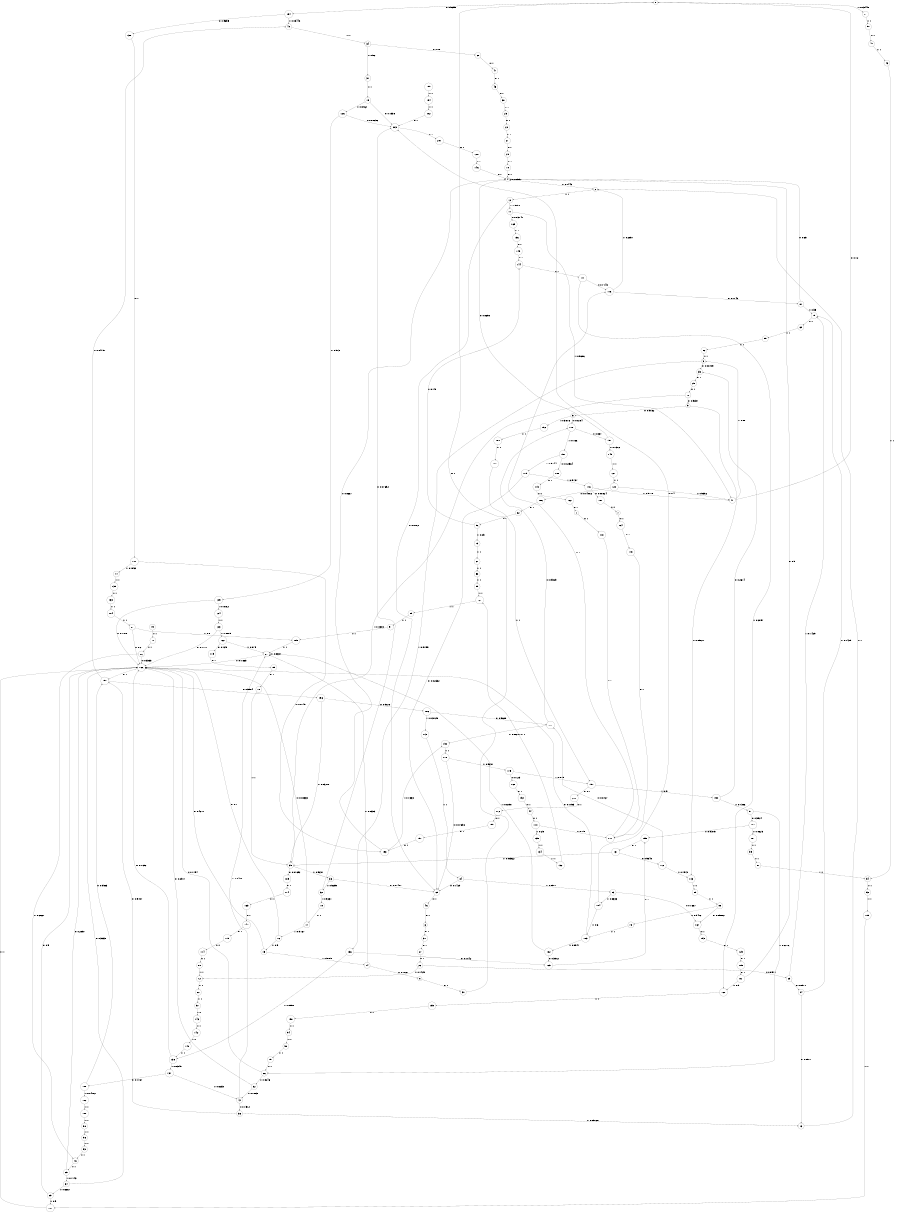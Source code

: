 digraph "ch2_random_short_L16" {
size = "6,8.5";
ratio = "fill";
node [shape = circle];
node [fontsize = 24];
edge [fontsize = 24];
0 -> 154 [label = "0: 0.9655   "];
0 -> 71 [label = "1: 0.03448  "];
1 -> 118 [label = "0: 1        "];
2 -> 12 [label = "1: 1        "];
3 -> 35 [label = "0: 0.08409  "];
3 -> 136 [label = "1: 0.9159   "];
4 -> 4 [label = "0: 0.8557   "];
4 -> 2 [label = "1: 0.1443   "];
5 -> 170 [label = "0: 0.6184   "];
5 -> 192 [label = "1: 0.3816   "];
6 -> 37 [label = "0: 1        "];
7 -> 164 [label = "0: 1        "];
8 -> 30 [label = "0: 1        "];
9 -> 5 [label = "0: 0.9032   "];
9 -> 103 [label = "1: 0.09677  "];
10 -> 4 [label = "0: 1        "];
11 -> 169 [label = "0: 0.03141  "];
11 -> 41 [label = "1: 0.9686   "];
12 -> 69 [label = "0: 0.0102   "];
12 -> 11 [label = "1: 0.9898   "];
13 -> 2 [label = "1: 1        "];
14 -> 8 [label = "0: 0.1667   "];
14 -> 67 [label = "1: 0.8333   "];
15 -> 166 [label = "0: 0.4211   "];
15 -> 14 [label = "1: 0.5789   "];
16 -> 166 [label = "0: 0.1      "];
16 -> 15 [label = "1: 0.9      "];
17 -> 166 [label = "0: 0.08333  "];
17 -> 16 [label = "1: 0.9167   "];
18 -> 17 [label = "1: 1        "];
19 -> 203 [label = "0: 0.1538   "];
19 -> 126 [label = "1: 0.8462   "];
20 -> 10 [label = "0: 1        "];
21 -> 20 [label = "0: 1        "];
22 -> 21 [label = "0: 1        "];
23 -> 22 [label = "0: 1        "];
24 -> 13 [label = "0: 0.8571   "];
24 -> 75 [label = "1: 0.1429   "];
25 -> 24 [label = "0: 0.8571   "];
25 -> 75 [label = "1: 0.1429   "];
26 -> 25 [label = "0: 0.8571   "];
26 -> 72 [label = "1: 0.1429   "];
27 -> 26 [label = "0: 1        "];
28 -> 9 [label = "0: 0.9697   "];
28 -> 39 [label = "1: 0.0303   "];
29 -> 28 [label = "0: 1        "];
30 -> 0 [label = "0: 1        "];
31 -> 19 [label = "1: 1        "];
32 -> 203 [label = "0: 0.07692  "];
32 -> 18 [label = "1: 0.9231   "];
33 -> 69 [label = "0: 0.07407  "];
33 -> 32 [label = "1: 0.9259   "];
34 -> 68 [label = "0: 0.08     "];
34 -> 31 [label = "1: 0.92     "];
35 -> 29 [label = "0: 1        "];
36 -> 198 [label = "0: 0.9487   "];
36 -> 13 [label = "1: 0.05128  "];
37 -> 27 [label = "0: 1        "];
38 -> 23 [label = "0: 1        "];
39 -> 189 [label = "0: 0.07692  "];
39 -> 33 [label = "1: 0.9231   "];
40 -> 34 [label = "1: 1        "];
41 -> 0 [label = "0: 0.12     "];
41 -> 3 [label = "1: 0.88     "];
42 -> 36 [label = "0: 0.1512   "];
42 -> 67 [label = "1: 0.8488   "];
43 -> 54 [label = "1: 1        "];
44 -> 110 [label = "0: 1        "];
45 -> 38 [label = "0: 1        "];
46 -> 6 [label = "0: 1        "];
47 -> 45 [label = "0: 1        "];
48 -> 43 [label = "1: 1        "];
49 -> 77 [label = "1: 1        "];
50 -> 48 [label = "1: 1        "];
51 -> 107 [label = "0: 0.3924   "];
51 -> 66 [label = "1: 0.6076   "];
52 -> 166 [label = "0: 0.2917   "];
52 -> 42 [label = "1: 0.7083   "];
53 -> 105 [label = "1: 1        "];
54 -> 53 [label = "1: 1        "];
55 -> 127 [label = "1: 1        "];
56 -> 144 [label = "0: 0.75     "];
56 -> 73 [label = "1: 0.25     "];
57 -> 143 [label = "1: 1        "];
58 -> 55 [label = "1: 1        "];
59 -> 92 [label = "1: 1        "];
60 -> 57 [label = "1: 1        "];
61 -> 58 [label = "1: 1        "];
62 -> 59 [label = "1: 1        "];
63 -> 166 [label = "0: 0.5      "];
63 -> 181 [label = "1: 0.5      "];
64 -> 166 [label = "0: 0.3333   "];
64 -> 63 [label = "1: 0.6667   "];
65 -> 166 [label = "0: 0.2857   "];
65 -> 64 [label = "1: 0.7143   "];
66 -> 166 [label = "0: 0.1754   "];
66 -> 52 [label = "1: 0.8246   "];
67 -> 166 [label = "0: 0.1663   "];
67 -> 67 [label = "1: 0.8337   "];
68 -> 47 [label = "0: 1        "];
69 -> 46 [label = "0: 1        "];
70 -> 39 [label = "1: 1        "];
71 -> 50 [label = "1: 1        "];
72 -> 60 [label = "1: 1        "];
73 -> 61 [label = "1: 1        "];
74 -> 135 [label = "1: 1        "];
75 -> 62 [label = "1: 1        "];
76 -> 65 [label = "1: 1        "];
77 -> 86 [label = "1: 1        "];
78 -> 183 [label = "1: 1        "];
79 -> 66 [label = "1: 1        "];
80 -> 72 [label = "1: 1        "];
81 -> 4 [label = "0: 0.65     "];
81 -> 75 [label = "1: 0.35     "];
82 -> 56 [label = "0: 1        "];
83 -> 167 [label = "0: 0.1667   "];
83 -> 184 [label = "1: 0.8333   "];
84 -> 69 [label = "0: 0.1429   "];
84 -> 83 [label = "1: 0.8571   "];
85 -> 70 [label = "0: 1        "];
86 -> 166 [label = "0: 0.3333   "];
86 -> 76 [label = "1: 0.6667   "];
87 -> 166 [label = "0: 0.2      "];
87 -> 185 [label = "1: 0.8      "];
88 -> 167 [label = "0: 0.05882  "];
88 -> 78 [label = "1: 0.9412   "];
89 -> 88 [label = "1: 1        "];
90 -> 79 [label = "1: 1        "];
91 -> 185 [label = "1: 1        "];
92 -> 3 [label = "1: 1        "];
93 -> 76 [label = "1: 1        "];
94 -> 90 [label = "1: 1        "];
95 -> 91 [label = "1: 1        "];
96 -> 93 [label = "1: 1        "];
97 -> 54 [label = "1: 1        "];
98 -> 96 [label = "1: 1        "];
99 -> 97 [label = "1: 1        "];
100 -> 98 [label = "1: 1        "];
101 -> 99 [label = "1: 1        "];
102 -> 100 [label = "1: 1        "];
103 -> 89 [label = "1: 1        "];
104 -> 87 [label = "1: 1        "];
105 -> 181 [label = "1: 1        "];
106 -> 82 [label = "0: 1        "];
107 -> 155 [label = "0: 0.9375   "];
107 -> 101 [label = "1: 0.0625   "];
108 -> 198 [label = "0: 0.9583   "];
108 -> 102 [label = "1: 0.04167  "];
109 -> 161 [label = "0: 1        "];
110 -> 117 [label = "0: 0.75     "];
110 -> 139 [label = "1: 0.25     "];
111 -> 193 [label = "0: 0.8148   "];
111 -> 74 [label = "1: 0.1852   "];
112 -> 171 [label = "0: 0.8427   "];
112 -> 103 [label = "1: 0.1573   "];
113 -> 84 [label = "1: 1        "];
114 -> 80 [label = "0: 1        "];
115 -> 114 [label = "0: 1        "];
116 -> 81 [label = "0: 0.7143   "];
116 -> 2 [label = "1: 0.2857   "];
117 -> 116 [label = "0: 1        "];
118 -> 117 [label = "0: 1        "];
119 -> 85 [label = "0: 1        "];
120 -> 106 [label = "0: 0.04082  "];
120 -> 41 [label = "1: 0.9592   "];
121 -> 120 [label = "1: 1        "];
122 -> 119 [label = "0: 0.125    "];
122 -> 67 [label = "1: 0.875    "];
123 -> 166 [label = "0: 0.1111   "];
123 -> 122 [label = "1: 0.8889   "];
124 -> 123 [label = "1: 1        "];
125 -> 166 [label = "0: 0.1818   "];
125 -> 124 [label = "1: 0.8182   "];
126 -> 203 [label = "0: 0.08696  "];
126 -> 125 [label = "1: 0.913    "];
127 -> 95 [label = "1: 1        "];
128 -> 146 [label = "0: 1        "];
129 -> 109 [label = "0: 1        "];
130 -> 111 [label = "0: 1        "];
131 -> 112 [label = "0: 0.9348   "];
131 -> 39 [label = "1: 0.06522  "];
132 -> 127 [label = "1: 1        "];
133 -> 104 [label = "1: 1        "];
134 -> 132 [label = "1: 1        "];
135 -> 133 [label = "1: 1        "];
136 -> 165 [label = "0: 0.1042   "];
136 -> 138 [label = "1: 0.8958   "];
137 -> 108 [label = "0: 0.1767   "];
137 -> 42 [label = "1: 0.8233   "];
138 -> 166 [label = "0: 0.1652   "];
138 -> 137 [label = "1: 0.8348   "];
139 -> 134 [label = "1: 1        "];
140 -> 138 [label = "1: 1        "];
141 -> 116 [label = "0: 0.7143   "];
141 -> 160 [label = "1: 0.2857   "];
142 -> 140 [label = "1: 1        "];
143 -> 142 [label = "1: 1        "];
144 -> 141 [label = "0: 1        "];
145 -> 144 [label = "0: 1        "];
146 -> 4 [label = "0: 1        "];
147 -> 115 [label = "0: 1        "];
148 -> 117 [label = "0: 1        "];
149 -> 121 [label = "1: 1        "];
150 -> 35 [label = "0: 0.2614   "];
150 -> 51 [label = "1: 0.7386   "];
151 -> 4 [label = "0: 0.8698   "];
151 -> 149 [label = "1: 0.1302   "];
152 -> 44 [label = "0: 1        "];
153 -> 129 [label = "0: 1        "];
154 -> 130 [label = "0: 0.9655   "];
154 -> 40 [label = "1: 0.03448  "];
155 -> 131 [label = "0: 1        "];
156 -> 145 [label = "0: 1        "];
157 -> 200 [label = "0: 0.1      "];
157 -> 150 [label = "1: 0.9      "];
158 -> 94 [label = "1: 1        "];
159 -> 158 [label = "1: 1        "];
160 -> 159 [label = "1: 1        "];
161 -> 4 [label = "0: 0.5      "];
161 -> 160 [label = "1: 0.5      "];
162 -> 1 [label = "0: 1        "];
163 -> 147 [label = "0: 1        "];
164 -> 148 [label = "0: 1        "];
165 -> 155 [label = "0: 1        "];
166 -> 198 [label = "0: 1        "];
167 -> 153 [label = "0: 1        "];
168 -> 152 [label = "0: 1        "];
169 -> 156 [label = "0: 1        "];
170 -> 151 [label = "0: 0.834    "];
170 -> 191 [label = "1: 0.166    "];
171 -> 170 [label = "0: 0.9329   "];
171 -> 190 [label = "1: 0.06711  "];
172 -> 199 [label = "0: 1        "];
173 -> 162 [label = "0: 1        "];
174 -> 163 [label = "0: 1        "];
175 -> 168 [label = "0: 0.125    "];
175 -> 157 [label = "1: 0.875    "];
176 -> 187 [label = "0: 0.08824  "];
176 -> 41 [label = "1: 0.9118   "];
177 -> 157 [label = "1: 1        "];
178 -> 69 [label = "0: 0.07692  "];
178 -> 175 [label = "1: 0.9231   "];
179 -> 69 [label = "0: 0.02632  "];
179 -> 176 [label = "1: 0.9737   "];
180 -> 177 [label = "1: 1        "];
181 -> 166 [label = "0: 1        "];
182 -> 165 [label = "0: 0.3902   "];
182 -> 67 [label = "1: 0.6098   "];
183 -> 166 [label = "0: 0.1053   "];
183 -> 182 [label = "1: 0.8947   "];
184 -> 203 [label = "0: 0.4      "];
184 -> 183 [label = "1: 0.6      "];
185 -> 67 [label = "1: 1        "];
186 -> 171 [label = "0: 0.9688   "];
186 -> 113 [label = "1: 0.03125  "];
187 -> 7 [label = "0: 1        "];
188 -> 173 [label = "0: 1        "];
189 -> 174 [label = "0: 1        "];
190 -> 178 [label = "1: 1        "];
191 -> 188 [label = "0: 0.02564  "];
191 -> 179 [label = "1: 0.9744   "];
192 -> 180 [label = "1: 1        "];
193 -> 4 [label = "0: 0.8667   "];
193 -> 190 [label = "1: 0.1333   "];
194 -> 202 [label = "1: 1        "];
195 -> 194 [label = "1: 1        "];
196 -> 186 [label = "0: 0.9678   "];
196 -> 39 [label = "1: 0.03218  "];
197 -> 193 [label = "0: 1        "];
198 -> 196 [label = "0: 0.9584   "];
198 -> 40 [label = "1: 0.04157  "];
199 -> 197 [label = "0: 1        "];
200 -> 172 [label = "0: 1        "];
201 -> 128 [label = "0: 1        "];
202 -> 203 [label = "0: 1        "];
203 -> 201 [label = "0: 1        "];
}